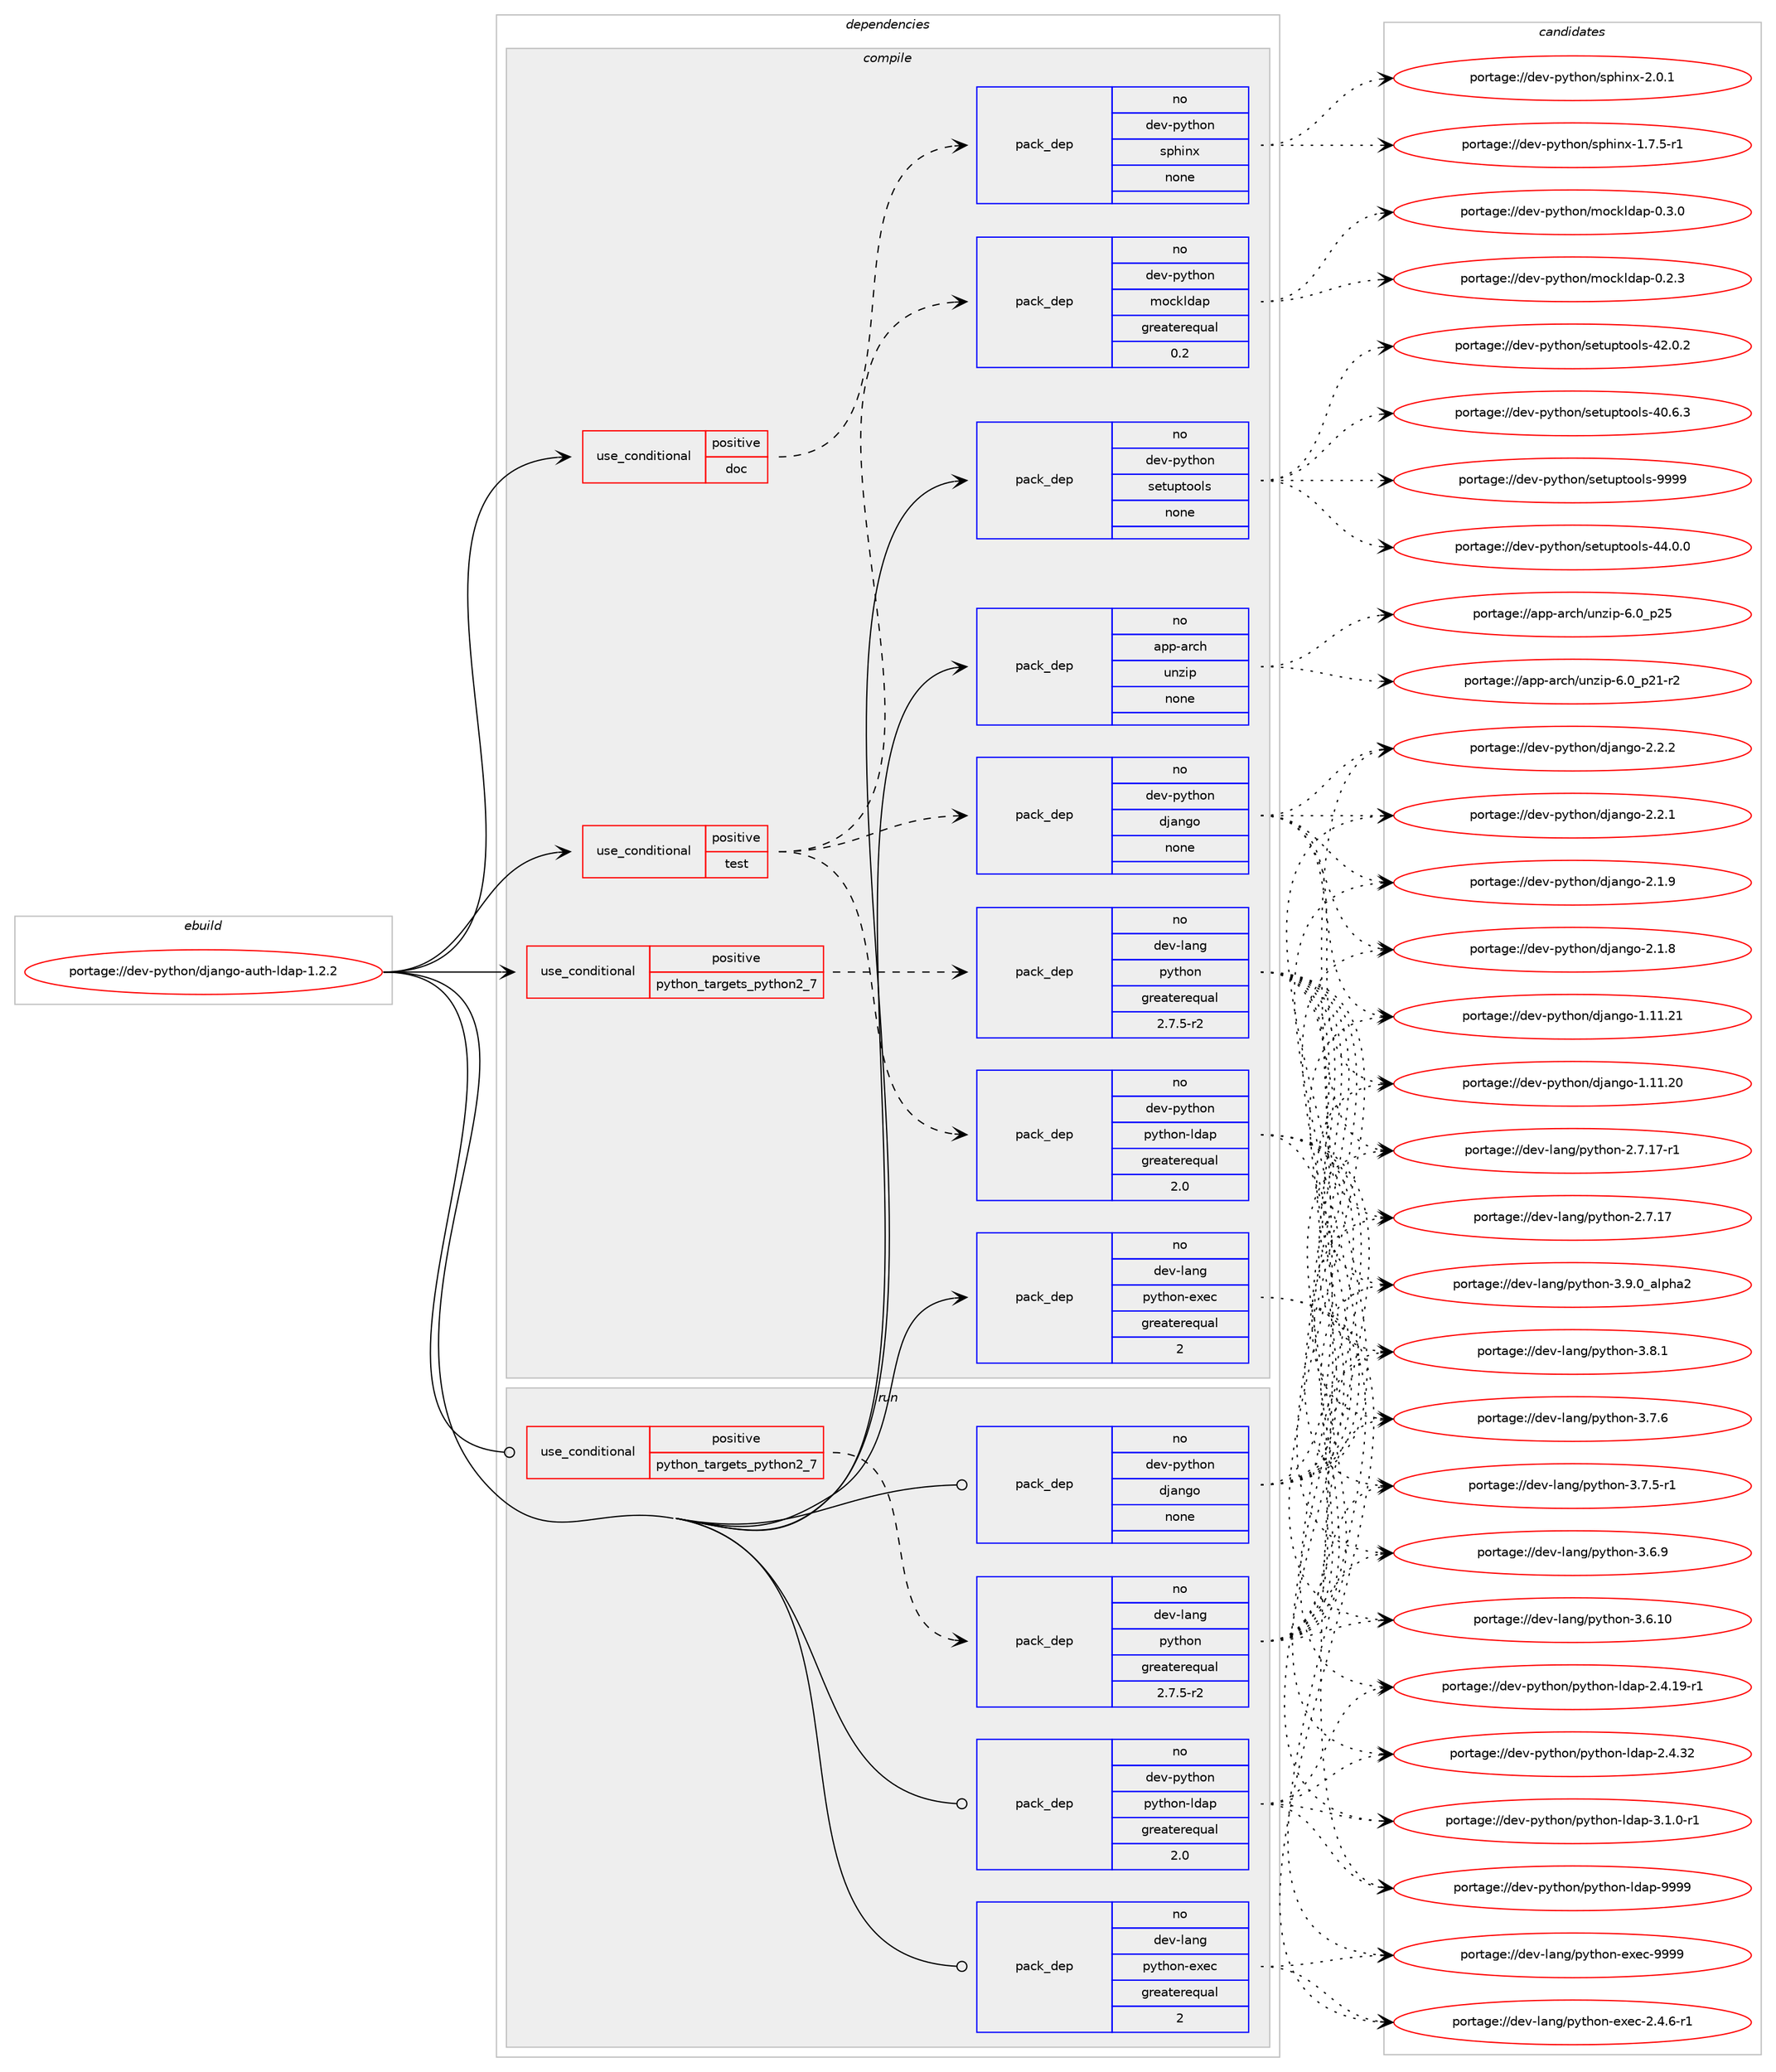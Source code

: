 digraph prolog {

# *************
# Graph options
# *************

newrank=true;
concentrate=true;
compound=true;
graph [rankdir=LR,fontname=Helvetica,fontsize=10,ranksep=1.5];#, ranksep=2.5, nodesep=0.2];
edge  [arrowhead=vee];
node  [fontname=Helvetica,fontsize=10];

# **********
# The ebuild
# **********

subgraph cluster_leftcol {
color=gray;
label=<<i>ebuild</i>>;
id [label="portage://dev-python/django-auth-ldap-1.2.2", color=red, width=4, href="../dev-python/django-auth-ldap-1.2.2.svg"];
}

# ****************
# The dependencies
# ****************

subgraph cluster_midcol {
color=gray;
label=<<i>dependencies</i>>;
subgraph cluster_compile {
fillcolor="#eeeeee";
style=filled;
label=<<i>compile</i>>;
subgraph cond116846 {
dependency464258 [label=<<TABLE BORDER="0" CELLBORDER="1" CELLSPACING="0" CELLPADDING="4"><TR><TD ROWSPAN="3" CELLPADDING="10">use_conditional</TD></TR><TR><TD>positive</TD></TR><TR><TD>doc</TD></TR></TABLE>>, shape=none, color=red];
subgraph pack342419 {
dependency464259 [label=<<TABLE BORDER="0" CELLBORDER="1" CELLSPACING="0" CELLPADDING="4" WIDTH="220"><TR><TD ROWSPAN="6" CELLPADDING="30">pack_dep</TD></TR><TR><TD WIDTH="110">no</TD></TR><TR><TD>dev-python</TD></TR><TR><TD>sphinx</TD></TR><TR><TD>none</TD></TR><TR><TD></TD></TR></TABLE>>, shape=none, color=blue];
}
dependency464258:e -> dependency464259:w [weight=20,style="dashed",arrowhead="vee"];
}
id:e -> dependency464258:w [weight=20,style="solid",arrowhead="vee"];
subgraph cond116847 {
dependency464260 [label=<<TABLE BORDER="0" CELLBORDER="1" CELLSPACING="0" CELLPADDING="4"><TR><TD ROWSPAN="3" CELLPADDING="10">use_conditional</TD></TR><TR><TD>positive</TD></TR><TR><TD>python_targets_python2_7</TD></TR></TABLE>>, shape=none, color=red];
subgraph pack342420 {
dependency464261 [label=<<TABLE BORDER="0" CELLBORDER="1" CELLSPACING="0" CELLPADDING="4" WIDTH="220"><TR><TD ROWSPAN="6" CELLPADDING="30">pack_dep</TD></TR><TR><TD WIDTH="110">no</TD></TR><TR><TD>dev-lang</TD></TR><TR><TD>python</TD></TR><TR><TD>greaterequal</TD></TR><TR><TD>2.7.5-r2</TD></TR></TABLE>>, shape=none, color=blue];
}
dependency464260:e -> dependency464261:w [weight=20,style="dashed",arrowhead="vee"];
}
id:e -> dependency464260:w [weight=20,style="solid",arrowhead="vee"];
subgraph cond116848 {
dependency464262 [label=<<TABLE BORDER="0" CELLBORDER="1" CELLSPACING="0" CELLPADDING="4"><TR><TD ROWSPAN="3" CELLPADDING="10">use_conditional</TD></TR><TR><TD>positive</TD></TR><TR><TD>test</TD></TR></TABLE>>, shape=none, color=red];
subgraph pack342421 {
dependency464263 [label=<<TABLE BORDER="0" CELLBORDER="1" CELLSPACING="0" CELLPADDING="4" WIDTH="220"><TR><TD ROWSPAN="6" CELLPADDING="30">pack_dep</TD></TR><TR><TD WIDTH="110">no</TD></TR><TR><TD>dev-python</TD></TR><TR><TD>django</TD></TR><TR><TD>none</TD></TR><TR><TD></TD></TR></TABLE>>, shape=none, color=blue];
}
dependency464262:e -> dependency464263:w [weight=20,style="dashed",arrowhead="vee"];
subgraph pack342422 {
dependency464264 [label=<<TABLE BORDER="0" CELLBORDER="1" CELLSPACING="0" CELLPADDING="4" WIDTH="220"><TR><TD ROWSPAN="6" CELLPADDING="30">pack_dep</TD></TR><TR><TD WIDTH="110">no</TD></TR><TR><TD>dev-python</TD></TR><TR><TD>python-ldap</TD></TR><TR><TD>greaterequal</TD></TR><TR><TD>2.0</TD></TR></TABLE>>, shape=none, color=blue];
}
dependency464262:e -> dependency464264:w [weight=20,style="dashed",arrowhead="vee"];
subgraph pack342423 {
dependency464265 [label=<<TABLE BORDER="0" CELLBORDER="1" CELLSPACING="0" CELLPADDING="4" WIDTH="220"><TR><TD ROWSPAN="6" CELLPADDING="30">pack_dep</TD></TR><TR><TD WIDTH="110">no</TD></TR><TR><TD>dev-python</TD></TR><TR><TD>mockldap</TD></TR><TR><TD>greaterequal</TD></TR><TR><TD>0.2</TD></TR></TABLE>>, shape=none, color=blue];
}
dependency464262:e -> dependency464265:w [weight=20,style="dashed",arrowhead="vee"];
}
id:e -> dependency464262:w [weight=20,style="solid",arrowhead="vee"];
subgraph pack342424 {
dependency464266 [label=<<TABLE BORDER="0" CELLBORDER="1" CELLSPACING="0" CELLPADDING="4" WIDTH="220"><TR><TD ROWSPAN="6" CELLPADDING="30">pack_dep</TD></TR><TR><TD WIDTH="110">no</TD></TR><TR><TD>app-arch</TD></TR><TR><TD>unzip</TD></TR><TR><TD>none</TD></TR><TR><TD></TD></TR></TABLE>>, shape=none, color=blue];
}
id:e -> dependency464266:w [weight=20,style="solid",arrowhead="vee"];
subgraph pack342425 {
dependency464267 [label=<<TABLE BORDER="0" CELLBORDER="1" CELLSPACING="0" CELLPADDING="4" WIDTH="220"><TR><TD ROWSPAN="6" CELLPADDING="30">pack_dep</TD></TR><TR><TD WIDTH="110">no</TD></TR><TR><TD>dev-lang</TD></TR><TR><TD>python-exec</TD></TR><TR><TD>greaterequal</TD></TR><TR><TD>2</TD></TR></TABLE>>, shape=none, color=blue];
}
id:e -> dependency464267:w [weight=20,style="solid",arrowhead="vee"];
subgraph pack342426 {
dependency464268 [label=<<TABLE BORDER="0" CELLBORDER="1" CELLSPACING="0" CELLPADDING="4" WIDTH="220"><TR><TD ROWSPAN="6" CELLPADDING="30">pack_dep</TD></TR><TR><TD WIDTH="110">no</TD></TR><TR><TD>dev-python</TD></TR><TR><TD>setuptools</TD></TR><TR><TD>none</TD></TR><TR><TD></TD></TR></TABLE>>, shape=none, color=blue];
}
id:e -> dependency464268:w [weight=20,style="solid",arrowhead="vee"];
}
subgraph cluster_compileandrun {
fillcolor="#eeeeee";
style=filled;
label=<<i>compile and run</i>>;
}
subgraph cluster_run {
fillcolor="#eeeeee";
style=filled;
label=<<i>run</i>>;
subgraph cond116849 {
dependency464269 [label=<<TABLE BORDER="0" CELLBORDER="1" CELLSPACING="0" CELLPADDING="4"><TR><TD ROWSPAN="3" CELLPADDING="10">use_conditional</TD></TR><TR><TD>positive</TD></TR><TR><TD>python_targets_python2_7</TD></TR></TABLE>>, shape=none, color=red];
subgraph pack342427 {
dependency464270 [label=<<TABLE BORDER="0" CELLBORDER="1" CELLSPACING="0" CELLPADDING="4" WIDTH="220"><TR><TD ROWSPAN="6" CELLPADDING="30">pack_dep</TD></TR><TR><TD WIDTH="110">no</TD></TR><TR><TD>dev-lang</TD></TR><TR><TD>python</TD></TR><TR><TD>greaterequal</TD></TR><TR><TD>2.7.5-r2</TD></TR></TABLE>>, shape=none, color=blue];
}
dependency464269:e -> dependency464270:w [weight=20,style="dashed",arrowhead="vee"];
}
id:e -> dependency464269:w [weight=20,style="solid",arrowhead="odot"];
subgraph pack342428 {
dependency464271 [label=<<TABLE BORDER="0" CELLBORDER="1" CELLSPACING="0" CELLPADDING="4" WIDTH="220"><TR><TD ROWSPAN="6" CELLPADDING="30">pack_dep</TD></TR><TR><TD WIDTH="110">no</TD></TR><TR><TD>dev-lang</TD></TR><TR><TD>python-exec</TD></TR><TR><TD>greaterequal</TD></TR><TR><TD>2</TD></TR></TABLE>>, shape=none, color=blue];
}
id:e -> dependency464271:w [weight=20,style="solid",arrowhead="odot"];
subgraph pack342429 {
dependency464272 [label=<<TABLE BORDER="0" CELLBORDER="1" CELLSPACING="0" CELLPADDING="4" WIDTH="220"><TR><TD ROWSPAN="6" CELLPADDING="30">pack_dep</TD></TR><TR><TD WIDTH="110">no</TD></TR><TR><TD>dev-python</TD></TR><TR><TD>django</TD></TR><TR><TD>none</TD></TR><TR><TD></TD></TR></TABLE>>, shape=none, color=blue];
}
id:e -> dependency464272:w [weight=20,style="solid",arrowhead="odot"];
subgraph pack342430 {
dependency464273 [label=<<TABLE BORDER="0" CELLBORDER="1" CELLSPACING="0" CELLPADDING="4" WIDTH="220"><TR><TD ROWSPAN="6" CELLPADDING="30">pack_dep</TD></TR><TR><TD WIDTH="110">no</TD></TR><TR><TD>dev-python</TD></TR><TR><TD>python-ldap</TD></TR><TR><TD>greaterequal</TD></TR><TR><TD>2.0</TD></TR></TABLE>>, shape=none, color=blue];
}
id:e -> dependency464273:w [weight=20,style="solid",arrowhead="odot"];
}
}

# **************
# The candidates
# **************

subgraph cluster_choices {
rank=same;
color=gray;
label=<<i>candidates</i>>;

subgraph choice342419 {
color=black;
nodesep=1;
choice1001011184511212111610411111047115112104105110120455046484649 [label="portage://dev-python/sphinx-2.0.1", color=red, width=4,href="../dev-python/sphinx-2.0.1.svg"];
choice10010111845112121116104111110471151121041051101204549465546534511449 [label="portage://dev-python/sphinx-1.7.5-r1", color=red, width=4,href="../dev-python/sphinx-1.7.5-r1.svg"];
dependency464259:e -> choice1001011184511212111610411111047115112104105110120455046484649:w [style=dotted,weight="100"];
dependency464259:e -> choice10010111845112121116104111110471151121041051101204549465546534511449:w [style=dotted,weight="100"];
}
subgraph choice342420 {
color=black;
nodesep=1;
choice10010111845108971101034711212111610411111045514657464895971081121049750 [label="portage://dev-lang/python-3.9.0_alpha2", color=red, width=4,href="../dev-lang/python-3.9.0_alpha2.svg"];
choice100101118451089711010347112121116104111110455146564649 [label="portage://dev-lang/python-3.8.1", color=red, width=4,href="../dev-lang/python-3.8.1.svg"];
choice100101118451089711010347112121116104111110455146554654 [label="portage://dev-lang/python-3.7.6", color=red, width=4,href="../dev-lang/python-3.7.6.svg"];
choice1001011184510897110103471121211161041111104551465546534511449 [label="portage://dev-lang/python-3.7.5-r1", color=red, width=4,href="../dev-lang/python-3.7.5-r1.svg"];
choice100101118451089711010347112121116104111110455146544657 [label="portage://dev-lang/python-3.6.9", color=red, width=4,href="../dev-lang/python-3.6.9.svg"];
choice10010111845108971101034711212111610411111045514654464948 [label="portage://dev-lang/python-3.6.10", color=red, width=4,href="../dev-lang/python-3.6.10.svg"];
choice100101118451089711010347112121116104111110455046554649554511449 [label="portage://dev-lang/python-2.7.17-r1", color=red, width=4,href="../dev-lang/python-2.7.17-r1.svg"];
choice10010111845108971101034711212111610411111045504655464955 [label="portage://dev-lang/python-2.7.17", color=red, width=4,href="../dev-lang/python-2.7.17.svg"];
dependency464261:e -> choice10010111845108971101034711212111610411111045514657464895971081121049750:w [style=dotted,weight="100"];
dependency464261:e -> choice100101118451089711010347112121116104111110455146564649:w [style=dotted,weight="100"];
dependency464261:e -> choice100101118451089711010347112121116104111110455146554654:w [style=dotted,weight="100"];
dependency464261:e -> choice1001011184510897110103471121211161041111104551465546534511449:w [style=dotted,weight="100"];
dependency464261:e -> choice100101118451089711010347112121116104111110455146544657:w [style=dotted,weight="100"];
dependency464261:e -> choice10010111845108971101034711212111610411111045514654464948:w [style=dotted,weight="100"];
dependency464261:e -> choice100101118451089711010347112121116104111110455046554649554511449:w [style=dotted,weight="100"];
dependency464261:e -> choice10010111845108971101034711212111610411111045504655464955:w [style=dotted,weight="100"];
}
subgraph choice342421 {
color=black;
nodesep=1;
choice100101118451121211161041111104710010697110103111455046504650 [label="portage://dev-python/django-2.2.2", color=red, width=4,href="../dev-python/django-2.2.2.svg"];
choice100101118451121211161041111104710010697110103111455046504649 [label="portage://dev-python/django-2.2.1", color=red, width=4,href="../dev-python/django-2.2.1.svg"];
choice100101118451121211161041111104710010697110103111455046494657 [label="portage://dev-python/django-2.1.9", color=red, width=4,href="../dev-python/django-2.1.9.svg"];
choice100101118451121211161041111104710010697110103111455046494656 [label="portage://dev-python/django-2.1.8", color=red, width=4,href="../dev-python/django-2.1.8.svg"];
choice1001011184511212111610411111047100106971101031114549464949465049 [label="portage://dev-python/django-1.11.21", color=red, width=4,href="../dev-python/django-1.11.21.svg"];
choice1001011184511212111610411111047100106971101031114549464949465048 [label="portage://dev-python/django-1.11.20", color=red, width=4,href="../dev-python/django-1.11.20.svg"];
dependency464263:e -> choice100101118451121211161041111104710010697110103111455046504650:w [style=dotted,weight="100"];
dependency464263:e -> choice100101118451121211161041111104710010697110103111455046504649:w [style=dotted,weight="100"];
dependency464263:e -> choice100101118451121211161041111104710010697110103111455046494657:w [style=dotted,weight="100"];
dependency464263:e -> choice100101118451121211161041111104710010697110103111455046494656:w [style=dotted,weight="100"];
dependency464263:e -> choice1001011184511212111610411111047100106971101031114549464949465049:w [style=dotted,weight="100"];
dependency464263:e -> choice1001011184511212111610411111047100106971101031114549464949465048:w [style=dotted,weight="100"];
}
subgraph choice342422 {
color=black;
nodesep=1;
choice100101118451121211161041111104711212111610411111045108100971124557575757 [label="portage://dev-python/python-ldap-9999", color=red, width=4,href="../dev-python/python-ldap-9999.svg"];
choice100101118451121211161041111104711212111610411111045108100971124551464946484511449 [label="portage://dev-python/python-ldap-3.1.0-r1", color=red, width=4,href="../dev-python/python-ldap-3.1.0-r1.svg"];
choice1001011184511212111610411111047112121116104111110451081009711245504652465150 [label="portage://dev-python/python-ldap-2.4.32", color=red, width=4,href="../dev-python/python-ldap-2.4.32.svg"];
choice10010111845112121116104111110471121211161041111104510810097112455046524649574511449 [label="portage://dev-python/python-ldap-2.4.19-r1", color=red, width=4,href="../dev-python/python-ldap-2.4.19-r1.svg"];
dependency464264:e -> choice100101118451121211161041111104711212111610411111045108100971124557575757:w [style=dotted,weight="100"];
dependency464264:e -> choice100101118451121211161041111104711212111610411111045108100971124551464946484511449:w [style=dotted,weight="100"];
dependency464264:e -> choice1001011184511212111610411111047112121116104111110451081009711245504652465150:w [style=dotted,weight="100"];
dependency464264:e -> choice10010111845112121116104111110471121211161041111104510810097112455046524649574511449:w [style=dotted,weight="100"];
}
subgraph choice342423 {
color=black;
nodesep=1;
choice10010111845112121116104111110471091119910710810097112454846514648 [label="portage://dev-python/mockldap-0.3.0", color=red, width=4,href="../dev-python/mockldap-0.3.0.svg"];
choice10010111845112121116104111110471091119910710810097112454846504651 [label="portage://dev-python/mockldap-0.2.3", color=red, width=4,href="../dev-python/mockldap-0.2.3.svg"];
dependency464265:e -> choice10010111845112121116104111110471091119910710810097112454846514648:w [style=dotted,weight="100"];
dependency464265:e -> choice10010111845112121116104111110471091119910710810097112454846504651:w [style=dotted,weight="100"];
}
subgraph choice342424 {
color=black;
nodesep=1;
choice971121124597114991044711711012210511245544648951125053 [label="portage://app-arch/unzip-6.0_p25", color=red, width=4,href="../app-arch/unzip-6.0_p25.svg"];
choice9711211245971149910447117110122105112455446489511250494511450 [label="portage://app-arch/unzip-6.0_p21-r2", color=red, width=4,href="../app-arch/unzip-6.0_p21-r2.svg"];
dependency464266:e -> choice971121124597114991044711711012210511245544648951125053:w [style=dotted,weight="100"];
dependency464266:e -> choice9711211245971149910447117110122105112455446489511250494511450:w [style=dotted,weight="100"];
}
subgraph choice342425 {
color=black;
nodesep=1;
choice10010111845108971101034711212111610411111045101120101994557575757 [label="portage://dev-lang/python-exec-9999", color=red, width=4,href="../dev-lang/python-exec-9999.svg"];
choice10010111845108971101034711212111610411111045101120101994550465246544511449 [label="portage://dev-lang/python-exec-2.4.6-r1", color=red, width=4,href="../dev-lang/python-exec-2.4.6-r1.svg"];
dependency464267:e -> choice10010111845108971101034711212111610411111045101120101994557575757:w [style=dotted,weight="100"];
dependency464267:e -> choice10010111845108971101034711212111610411111045101120101994550465246544511449:w [style=dotted,weight="100"];
}
subgraph choice342426 {
color=black;
nodesep=1;
choice10010111845112121116104111110471151011161171121161111111081154557575757 [label="portage://dev-python/setuptools-9999", color=red, width=4,href="../dev-python/setuptools-9999.svg"];
choice100101118451121211161041111104711510111611711211611111110811545525246484648 [label="portage://dev-python/setuptools-44.0.0", color=red, width=4,href="../dev-python/setuptools-44.0.0.svg"];
choice100101118451121211161041111104711510111611711211611111110811545525046484650 [label="portage://dev-python/setuptools-42.0.2", color=red, width=4,href="../dev-python/setuptools-42.0.2.svg"];
choice100101118451121211161041111104711510111611711211611111110811545524846544651 [label="portage://dev-python/setuptools-40.6.3", color=red, width=4,href="../dev-python/setuptools-40.6.3.svg"];
dependency464268:e -> choice10010111845112121116104111110471151011161171121161111111081154557575757:w [style=dotted,weight="100"];
dependency464268:e -> choice100101118451121211161041111104711510111611711211611111110811545525246484648:w [style=dotted,weight="100"];
dependency464268:e -> choice100101118451121211161041111104711510111611711211611111110811545525046484650:w [style=dotted,weight="100"];
dependency464268:e -> choice100101118451121211161041111104711510111611711211611111110811545524846544651:w [style=dotted,weight="100"];
}
subgraph choice342427 {
color=black;
nodesep=1;
choice10010111845108971101034711212111610411111045514657464895971081121049750 [label="portage://dev-lang/python-3.9.0_alpha2", color=red, width=4,href="../dev-lang/python-3.9.0_alpha2.svg"];
choice100101118451089711010347112121116104111110455146564649 [label="portage://dev-lang/python-3.8.1", color=red, width=4,href="../dev-lang/python-3.8.1.svg"];
choice100101118451089711010347112121116104111110455146554654 [label="portage://dev-lang/python-3.7.6", color=red, width=4,href="../dev-lang/python-3.7.6.svg"];
choice1001011184510897110103471121211161041111104551465546534511449 [label="portage://dev-lang/python-3.7.5-r1", color=red, width=4,href="../dev-lang/python-3.7.5-r1.svg"];
choice100101118451089711010347112121116104111110455146544657 [label="portage://dev-lang/python-3.6.9", color=red, width=4,href="../dev-lang/python-3.6.9.svg"];
choice10010111845108971101034711212111610411111045514654464948 [label="portage://dev-lang/python-3.6.10", color=red, width=4,href="../dev-lang/python-3.6.10.svg"];
choice100101118451089711010347112121116104111110455046554649554511449 [label="portage://dev-lang/python-2.7.17-r1", color=red, width=4,href="../dev-lang/python-2.7.17-r1.svg"];
choice10010111845108971101034711212111610411111045504655464955 [label="portage://dev-lang/python-2.7.17", color=red, width=4,href="../dev-lang/python-2.7.17.svg"];
dependency464270:e -> choice10010111845108971101034711212111610411111045514657464895971081121049750:w [style=dotted,weight="100"];
dependency464270:e -> choice100101118451089711010347112121116104111110455146564649:w [style=dotted,weight="100"];
dependency464270:e -> choice100101118451089711010347112121116104111110455146554654:w [style=dotted,weight="100"];
dependency464270:e -> choice1001011184510897110103471121211161041111104551465546534511449:w [style=dotted,weight="100"];
dependency464270:e -> choice100101118451089711010347112121116104111110455146544657:w [style=dotted,weight="100"];
dependency464270:e -> choice10010111845108971101034711212111610411111045514654464948:w [style=dotted,weight="100"];
dependency464270:e -> choice100101118451089711010347112121116104111110455046554649554511449:w [style=dotted,weight="100"];
dependency464270:e -> choice10010111845108971101034711212111610411111045504655464955:w [style=dotted,weight="100"];
}
subgraph choice342428 {
color=black;
nodesep=1;
choice10010111845108971101034711212111610411111045101120101994557575757 [label="portage://dev-lang/python-exec-9999", color=red, width=4,href="../dev-lang/python-exec-9999.svg"];
choice10010111845108971101034711212111610411111045101120101994550465246544511449 [label="portage://dev-lang/python-exec-2.4.6-r1", color=red, width=4,href="../dev-lang/python-exec-2.4.6-r1.svg"];
dependency464271:e -> choice10010111845108971101034711212111610411111045101120101994557575757:w [style=dotted,weight="100"];
dependency464271:e -> choice10010111845108971101034711212111610411111045101120101994550465246544511449:w [style=dotted,weight="100"];
}
subgraph choice342429 {
color=black;
nodesep=1;
choice100101118451121211161041111104710010697110103111455046504650 [label="portage://dev-python/django-2.2.2", color=red, width=4,href="../dev-python/django-2.2.2.svg"];
choice100101118451121211161041111104710010697110103111455046504649 [label="portage://dev-python/django-2.2.1", color=red, width=4,href="../dev-python/django-2.2.1.svg"];
choice100101118451121211161041111104710010697110103111455046494657 [label="portage://dev-python/django-2.1.9", color=red, width=4,href="../dev-python/django-2.1.9.svg"];
choice100101118451121211161041111104710010697110103111455046494656 [label="portage://dev-python/django-2.1.8", color=red, width=4,href="../dev-python/django-2.1.8.svg"];
choice1001011184511212111610411111047100106971101031114549464949465049 [label="portage://dev-python/django-1.11.21", color=red, width=4,href="../dev-python/django-1.11.21.svg"];
choice1001011184511212111610411111047100106971101031114549464949465048 [label="portage://dev-python/django-1.11.20", color=red, width=4,href="../dev-python/django-1.11.20.svg"];
dependency464272:e -> choice100101118451121211161041111104710010697110103111455046504650:w [style=dotted,weight="100"];
dependency464272:e -> choice100101118451121211161041111104710010697110103111455046504649:w [style=dotted,weight="100"];
dependency464272:e -> choice100101118451121211161041111104710010697110103111455046494657:w [style=dotted,weight="100"];
dependency464272:e -> choice100101118451121211161041111104710010697110103111455046494656:w [style=dotted,weight="100"];
dependency464272:e -> choice1001011184511212111610411111047100106971101031114549464949465049:w [style=dotted,weight="100"];
dependency464272:e -> choice1001011184511212111610411111047100106971101031114549464949465048:w [style=dotted,weight="100"];
}
subgraph choice342430 {
color=black;
nodesep=1;
choice100101118451121211161041111104711212111610411111045108100971124557575757 [label="portage://dev-python/python-ldap-9999", color=red, width=4,href="../dev-python/python-ldap-9999.svg"];
choice100101118451121211161041111104711212111610411111045108100971124551464946484511449 [label="portage://dev-python/python-ldap-3.1.0-r1", color=red, width=4,href="../dev-python/python-ldap-3.1.0-r1.svg"];
choice1001011184511212111610411111047112121116104111110451081009711245504652465150 [label="portage://dev-python/python-ldap-2.4.32", color=red, width=4,href="../dev-python/python-ldap-2.4.32.svg"];
choice10010111845112121116104111110471121211161041111104510810097112455046524649574511449 [label="portage://dev-python/python-ldap-2.4.19-r1", color=red, width=4,href="../dev-python/python-ldap-2.4.19-r1.svg"];
dependency464273:e -> choice100101118451121211161041111104711212111610411111045108100971124557575757:w [style=dotted,weight="100"];
dependency464273:e -> choice100101118451121211161041111104711212111610411111045108100971124551464946484511449:w [style=dotted,weight="100"];
dependency464273:e -> choice1001011184511212111610411111047112121116104111110451081009711245504652465150:w [style=dotted,weight="100"];
dependency464273:e -> choice10010111845112121116104111110471121211161041111104510810097112455046524649574511449:w [style=dotted,weight="100"];
}
}

}
